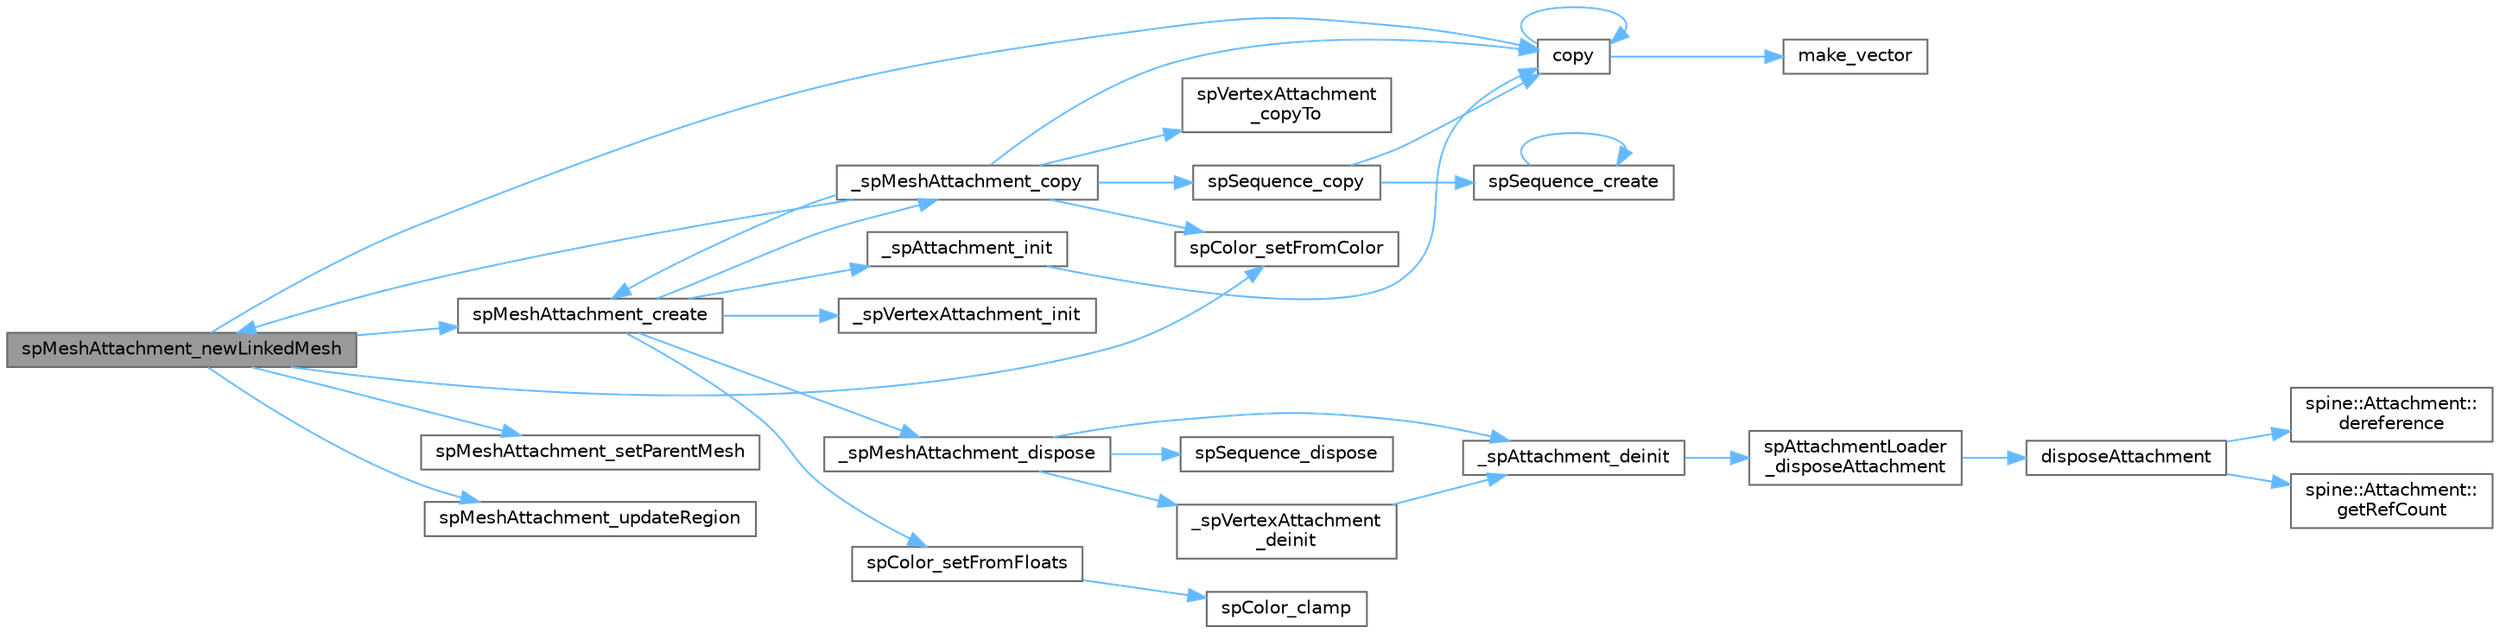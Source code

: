 digraph "spMeshAttachment_newLinkedMesh"
{
 // LATEX_PDF_SIZE
  bgcolor="transparent";
  edge [fontname=Helvetica,fontsize=10,labelfontname=Helvetica,labelfontsize=10];
  node [fontname=Helvetica,fontsize=10,shape=box,height=0.2,width=0.4];
  rankdir="LR";
  Node1 [id="Node000001",label="spMeshAttachment_newLinkedMesh",height=0.2,width=0.4,color="gray40", fillcolor="grey60", style="filled", fontcolor="black",tooltip=" "];
  Node1 -> Node2 [id="edge1_Node000001_Node000002",color="steelblue1",style="solid",tooltip=" "];
  Node2 [id="Node000002",label="copy",height=0.2,width=0.4,color="grey40", fillcolor="white", style="filled",URL="$level1__impl_8h.html#a7ffc26122ca6f9bec01f9bc5e64f3006",tooltip=" "];
  Node2 -> Node2 [id="edge2_Node000002_Node000002",color="steelblue1",style="solid",tooltip=" "];
  Node2 -> Node3 [id="edge3_Node000002_Node000003",color="steelblue1",style="solid",tooltip=" "];
  Node3 [id="Node000003",label="make_vector",height=0.2,width=0.4,color="grey40", fillcolor="white", style="filled",URL="$level1__impl_8h.html#ae339a3d924ebae3773d8cd03d2a37ffc",tooltip=" "];
  Node1 -> Node4 [id="edge4_Node000001_Node000004",color="steelblue1",style="solid",tooltip=" "];
  Node4 [id="Node000004",label="spColor_setFromColor",height=0.2,width=0.4,color="grey40", fillcolor="white", style="filled",URL="$_color_8c.html#af0868cf31a5235b433ec908d952df5fc",tooltip=" "];
  Node1 -> Node5 [id="edge5_Node000001_Node000005",color="steelblue1",style="solid",tooltip=" "];
  Node5 [id="Node000005",label="spMeshAttachment_create",height=0.2,width=0.4,color="grey40", fillcolor="white", style="filled",URL="$_mesh_attachment_8c.html#a56bdc44e05dde0a83d75cce72f2628a2",tooltip=" "];
  Node5 -> Node6 [id="edge6_Node000005_Node000006",color="steelblue1",style="solid",tooltip=" "];
  Node6 [id="Node000006",label="_spAttachment_init",height=0.2,width=0.4,color="grey40", fillcolor="white", style="filled",URL="$_attachment_8c.html#a77645d743ca40f2700f78abdda77bd6d",tooltip=" "];
  Node6 -> Node2 [id="edge7_Node000006_Node000002",color="steelblue1",style="solid",tooltip=" "];
  Node5 -> Node7 [id="edge8_Node000005_Node000007",color="steelblue1",style="solid",tooltip=" "];
  Node7 [id="Node000007",label="_spMeshAttachment_copy",height=0.2,width=0.4,color="grey40", fillcolor="white", style="filled",URL="$_mesh_attachment_8c.html#af29030eb293b3ba84690105b3a11c649",tooltip=" "];
  Node7 -> Node2 [id="edge9_Node000007_Node000002",color="steelblue1",style="solid",tooltip=" "];
  Node7 -> Node4 [id="edge10_Node000007_Node000004",color="steelblue1",style="solid",tooltip=" "];
  Node7 -> Node5 [id="edge11_Node000007_Node000005",color="steelblue1",style="solid",tooltip=" "];
  Node7 -> Node1 [id="edge12_Node000007_Node000001",color="steelblue1",style="solid",tooltip=" "];
  Node7 -> Node8 [id="edge13_Node000007_Node000008",color="steelblue1",style="solid",tooltip=" "];
  Node8 [id="Node000008",label="spSequence_copy",height=0.2,width=0.4,color="grey40", fillcolor="white", style="filled",URL="$_sequence_8c.html#ab5e5276b4a50783c4da5a2a70d35d9b5",tooltip=" "];
  Node8 -> Node2 [id="edge14_Node000008_Node000002",color="steelblue1",style="solid",tooltip=" "];
  Node8 -> Node9 [id="edge15_Node000008_Node000009",color="steelblue1",style="solid",tooltip=" "];
  Node9 [id="Node000009",label="spSequence_create",height=0.2,width=0.4,color="grey40", fillcolor="white", style="filled",URL="$_sequence_8c.html#a2604c8a5a2edffe4b206f080ed5e74ff",tooltip=" "];
  Node9 -> Node9 [id="edge16_Node000009_Node000009",color="steelblue1",style="solid",tooltip=" "];
  Node7 -> Node10 [id="edge17_Node000007_Node000010",color="steelblue1",style="solid",tooltip=" "];
  Node10 [id="Node000010",label="spVertexAttachment\l_copyTo",height=0.2,width=0.4,color="grey40", fillcolor="white", style="filled",URL="$_vertex_attachment_8c.html#aef7fe6c571a46dfe7a7bbe2dcb7f5090",tooltip=" "];
  Node5 -> Node11 [id="edge18_Node000005_Node000011",color="steelblue1",style="solid",tooltip=" "];
  Node11 [id="Node000011",label="_spMeshAttachment_dispose",height=0.2,width=0.4,color="grey40", fillcolor="white", style="filled",URL="$_mesh_attachment_8c.html#a4d457018ce0f233e2b1bb9b90d6ea663",tooltip=" "];
  Node11 -> Node12 [id="edge19_Node000011_Node000012",color="steelblue1",style="solid",tooltip=" "];
  Node12 [id="Node000012",label="_spAttachment_deinit",height=0.2,width=0.4,color="grey40", fillcolor="white", style="filled",URL="$_attachment_8c.html#abbac986c283fdf9d5dca624ddc68b3e7",tooltip=" "];
  Node12 -> Node13 [id="edge20_Node000012_Node000013",color="steelblue1",style="solid",tooltip=" "];
  Node13 [id="Node000013",label="spAttachmentLoader\l_disposeAttachment",height=0.2,width=0.4,color="grey40", fillcolor="white", style="filled",URL="$_attachment_loader_8c.html#a0b6efefa14acccd5d8aa5ce655a92636",tooltip=" "];
  Node13 -> Node14 [id="edge21_Node000013_Node000014",color="steelblue1",style="solid",tooltip=" "];
  Node14 [id="Node000014",label="disposeAttachment",height=0.2,width=0.4,color="grey40", fillcolor="white", style="filled",URL="$_skin_8cpp.html#a9fa1b8407c6f33b348e869452f1ac8fc",tooltip=" "];
  Node14 -> Node15 [id="edge22_Node000014_Node000015",color="steelblue1",style="solid",tooltip=" "];
  Node15 [id="Node000015",label="spine::Attachment::\ldereference",height=0.2,width=0.4,color="grey40", fillcolor="white", style="filled",URL="$classspine_1_1_attachment.html#acc72f7fa790c5e4d356f4e56f58bd785",tooltip=" "];
  Node14 -> Node16 [id="edge23_Node000014_Node000016",color="steelblue1",style="solid",tooltip=" "];
  Node16 [id="Node000016",label="spine::Attachment::\lgetRefCount",height=0.2,width=0.4,color="grey40", fillcolor="white", style="filled",URL="$classspine_1_1_attachment.html#ac135715b66cfc25c2d55007db9607aee",tooltip=" "];
  Node11 -> Node17 [id="edge24_Node000011_Node000017",color="steelblue1",style="solid",tooltip=" "];
  Node17 [id="Node000017",label="_spVertexAttachment\l_deinit",height=0.2,width=0.4,color="grey40", fillcolor="white", style="filled",URL="$_vertex_attachment_8c.html#a879f6827c28770124de4b2904a672244",tooltip=" "];
  Node17 -> Node12 [id="edge25_Node000017_Node000012",color="steelblue1",style="solid",tooltip=" "];
  Node11 -> Node18 [id="edge26_Node000011_Node000018",color="steelblue1",style="solid",tooltip=" "];
  Node18 [id="Node000018",label="spSequence_dispose",height=0.2,width=0.4,color="grey40", fillcolor="white", style="filled",URL="$_sequence_8c.html#a4c8fc0f3da23061b8989e5f6e61ab529",tooltip=" "];
  Node5 -> Node19 [id="edge27_Node000005_Node000019",color="steelblue1",style="solid",tooltip=" "];
  Node19 [id="Node000019",label="_spVertexAttachment_init",height=0.2,width=0.4,color="grey40", fillcolor="white", style="filled",URL="$_vertex_attachment_8c.html#a408f866fc7f3cf1adc0473f36ae76e61",tooltip=" "];
  Node5 -> Node20 [id="edge28_Node000005_Node000020",color="steelblue1",style="solid",tooltip=" "];
  Node20 [id="Node000020",label="spColor_setFromFloats",height=0.2,width=0.4,color="grey40", fillcolor="white", style="filled",URL="$_color_8c.html#aef2bc0c9016302022f25c89ba5b36a2c",tooltip=" "];
  Node20 -> Node21 [id="edge29_Node000020_Node000021",color="steelblue1",style="solid",tooltip=" "];
  Node21 [id="Node000021",label="spColor_clamp",height=0.2,width=0.4,color="grey40", fillcolor="white", style="filled",URL="$_color_8c.html#a430dde727f95083ecaaf7760a09e6b1d",tooltip=" "];
  Node1 -> Node22 [id="edge30_Node000001_Node000022",color="steelblue1",style="solid",tooltip=" "];
  Node22 [id="Node000022",label="spMeshAttachment_setParentMesh",height=0.2,width=0.4,color="grey40", fillcolor="white", style="filled",URL="$_mesh_attachment_8c.html#af281234df8499ed6f950748fda7641b2",tooltip=" "];
  Node1 -> Node23 [id="edge31_Node000001_Node000023",color="steelblue1",style="solid",tooltip=" "];
  Node23 [id="Node000023",label="spMeshAttachment_updateRegion",height=0.2,width=0.4,color="grey40", fillcolor="white", style="filled",URL="$_mesh_attachment_8c.html#adc9fc4a1152b194678a4e43003f64370",tooltip=" "];
}
